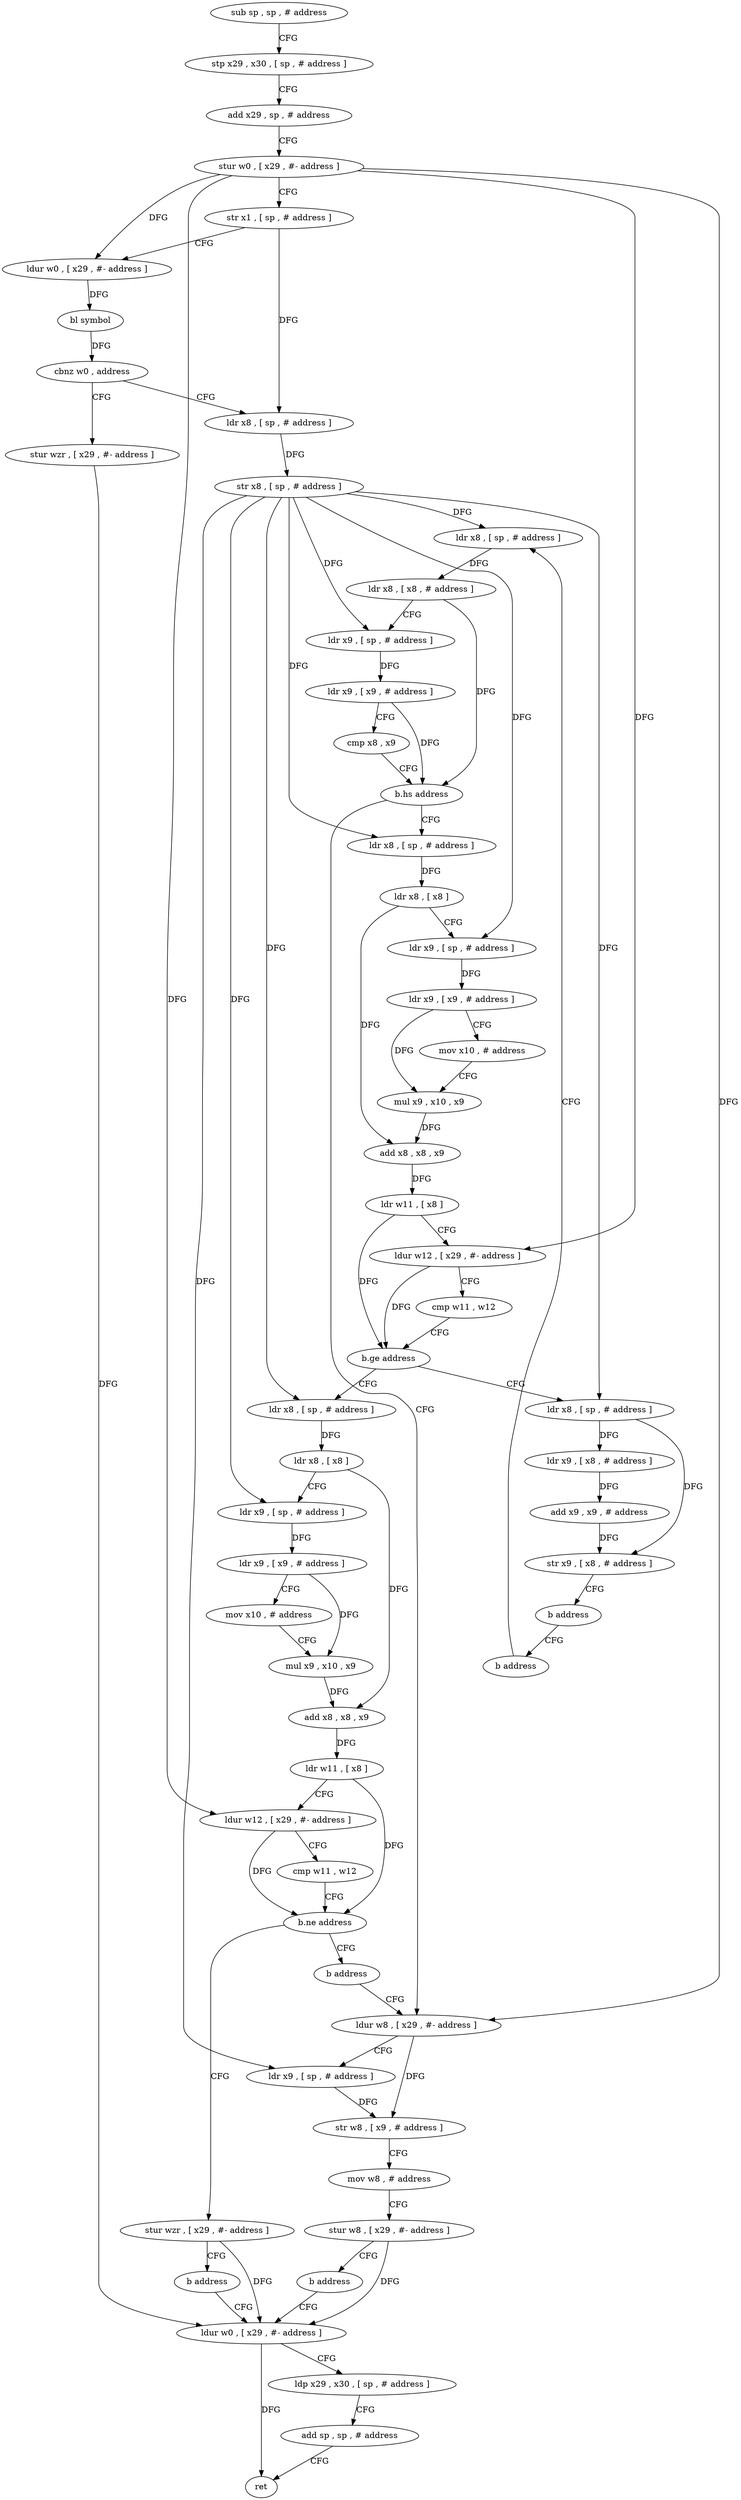 digraph "func" {
"4300424" [label = "sub sp , sp , # address" ]
"4300428" [label = "stp x29 , x30 , [ sp , # address ]" ]
"4300432" [label = "add x29 , sp , # address" ]
"4300436" [label = "stur w0 , [ x29 , #- address ]" ]
"4300440" [label = "str x1 , [ sp , # address ]" ]
"4300444" [label = "ldur w0 , [ x29 , #- address ]" ]
"4300448" [label = "bl symbol" ]
"4300452" [label = "cbnz w0 , address" ]
"4300636" [label = "stur wzr , [ x29 , #- address ]" ]
"4300456" [label = "ldr x8 , [ sp , # address ]" ]
"4300640" [label = "ldur w0 , [ x29 , #- address ]" ]
"4300460" [label = "str x8 , [ sp , # address ]" ]
"4300464" [label = "ldr x8 , [ sp , # address ]" ]
"4300612" [label = "ldur w8 , [ x29 , #- address ]" ]
"4300616" [label = "ldr x9 , [ sp , # address ]" ]
"4300620" [label = "str w8 , [ x9 , # address ]" ]
"4300624" [label = "mov w8 , # address" ]
"4300628" [label = "stur w8 , [ x29 , #- address ]" ]
"4300632" [label = "b address" ]
"4300488" [label = "ldr x8 , [ sp , # address ]" ]
"4300492" [label = "ldr x8 , [ x8 ]" ]
"4300496" [label = "ldr x9 , [ sp , # address ]" ]
"4300500" [label = "ldr x9 , [ x9 , # address ]" ]
"4300504" [label = "mov x10 , # address" ]
"4300508" [label = "mul x9 , x10 , x9" ]
"4300512" [label = "add x8 , x8 , x9" ]
"4300516" [label = "ldr w11 , [ x8 ]" ]
"4300520" [label = "ldur w12 , [ x29 , #- address ]" ]
"4300524" [label = "cmp w11 , w12" ]
"4300528" [label = "b.ge address" ]
"4300552" [label = "ldr x8 , [ sp , # address ]" ]
"4300532" [label = "ldr x8 , [ sp , # address ]" ]
"4300644" [label = "ldp x29 , x30 , [ sp , # address ]" ]
"4300648" [label = "add sp , sp , # address" ]
"4300652" [label = "ret" ]
"4300556" [label = "ldr x8 , [ x8 ]" ]
"4300560" [label = "ldr x9 , [ sp , # address ]" ]
"4300564" [label = "ldr x9 , [ x9 , # address ]" ]
"4300568" [label = "mov x10 , # address" ]
"4300572" [label = "mul x9 , x10 , x9" ]
"4300576" [label = "add x8 , x8 , x9" ]
"4300580" [label = "ldr w11 , [ x8 ]" ]
"4300584" [label = "ldur w12 , [ x29 , #- address ]" ]
"4300588" [label = "cmp w11 , w12" ]
"4300592" [label = "b.ne address" ]
"4300604" [label = "b address" ]
"4300596" [label = "stur wzr , [ x29 , #- address ]" ]
"4300536" [label = "ldr x9 , [ x8 , # address ]" ]
"4300540" [label = "add x9 , x9 , # address" ]
"4300544" [label = "str x9 , [ x8 , # address ]" ]
"4300548" [label = "b address" ]
"4300608" [label = "b address" ]
"4300600" [label = "b address" ]
"4300468" [label = "ldr x8 , [ x8 , # address ]" ]
"4300472" [label = "ldr x9 , [ sp , # address ]" ]
"4300476" [label = "ldr x9 , [ x9 , # address ]" ]
"4300480" [label = "cmp x8 , x9" ]
"4300484" [label = "b.hs address" ]
"4300424" -> "4300428" [ label = "CFG" ]
"4300428" -> "4300432" [ label = "CFG" ]
"4300432" -> "4300436" [ label = "CFG" ]
"4300436" -> "4300440" [ label = "CFG" ]
"4300436" -> "4300444" [ label = "DFG" ]
"4300436" -> "4300612" [ label = "DFG" ]
"4300436" -> "4300520" [ label = "DFG" ]
"4300436" -> "4300584" [ label = "DFG" ]
"4300440" -> "4300444" [ label = "CFG" ]
"4300440" -> "4300456" [ label = "DFG" ]
"4300444" -> "4300448" [ label = "DFG" ]
"4300448" -> "4300452" [ label = "DFG" ]
"4300452" -> "4300636" [ label = "CFG" ]
"4300452" -> "4300456" [ label = "CFG" ]
"4300636" -> "4300640" [ label = "DFG" ]
"4300456" -> "4300460" [ label = "DFG" ]
"4300640" -> "4300644" [ label = "CFG" ]
"4300640" -> "4300652" [ label = "DFG" ]
"4300460" -> "4300464" [ label = "DFG" ]
"4300460" -> "4300472" [ label = "DFG" ]
"4300460" -> "4300616" [ label = "DFG" ]
"4300460" -> "4300488" [ label = "DFG" ]
"4300460" -> "4300496" [ label = "DFG" ]
"4300460" -> "4300552" [ label = "DFG" ]
"4300460" -> "4300560" [ label = "DFG" ]
"4300460" -> "4300532" [ label = "DFG" ]
"4300464" -> "4300468" [ label = "DFG" ]
"4300612" -> "4300616" [ label = "CFG" ]
"4300612" -> "4300620" [ label = "DFG" ]
"4300616" -> "4300620" [ label = "DFG" ]
"4300620" -> "4300624" [ label = "CFG" ]
"4300624" -> "4300628" [ label = "CFG" ]
"4300628" -> "4300632" [ label = "CFG" ]
"4300628" -> "4300640" [ label = "DFG" ]
"4300632" -> "4300640" [ label = "CFG" ]
"4300488" -> "4300492" [ label = "DFG" ]
"4300492" -> "4300496" [ label = "CFG" ]
"4300492" -> "4300512" [ label = "DFG" ]
"4300496" -> "4300500" [ label = "DFG" ]
"4300500" -> "4300504" [ label = "CFG" ]
"4300500" -> "4300508" [ label = "DFG" ]
"4300504" -> "4300508" [ label = "CFG" ]
"4300508" -> "4300512" [ label = "DFG" ]
"4300512" -> "4300516" [ label = "DFG" ]
"4300516" -> "4300520" [ label = "CFG" ]
"4300516" -> "4300528" [ label = "DFG" ]
"4300520" -> "4300524" [ label = "CFG" ]
"4300520" -> "4300528" [ label = "DFG" ]
"4300524" -> "4300528" [ label = "CFG" ]
"4300528" -> "4300552" [ label = "CFG" ]
"4300528" -> "4300532" [ label = "CFG" ]
"4300552" -> "4300556" [ label = "DFG" ]
"4300532" -> "4300536" [ label = "DFG" ]
"4300532" -> "4300544" [ label = "DFG" ]
"4300644" -> "4300648" [ label = "CFG" ]
"4300648" -> "4300652" [ label = "CFG" ]
"4300556" -> "4300560" [ label = "CFG" ]
"4300556" -> "4300576" [ label = "DFG" ]
"4300560" -> "4300564" [ label = "DFG" ]
"4300564" -> "4300568" [ label = "CFG" ]
"4300564" -> "4300572" [ label = "DFG" ]
"4300568" -> "4300572" [ label = "CFG" ]
"4300572" -> "4300576" [ label = "DFG" ]
"4300576" -> "4300580" [ label = "DFG" ]
"4300580" -> "4300584" [ label = "CFG" ]
"4300580" -> "4300592" [ label = "DFG" ]
"4300584" -> "4300588" [ label = "CFG" ]
"4300584" -> "4300592" [ label = "DFG" ]
"4300588" -> "4300592" [ label = "CFG" ]
"4300592" -> "4300604" [ label = "CFG" ]
"4300592" -> "4300596" [ label = "CFG" ]
"4300604" -> "4300612" [ label = "CFG" ]
"4300596" -> "4300600" [ label = "CFG" ]
"4300596" -> "4300640" [ label = "DFG" ]
"4300536" -> "4300540" [ label = "DFG" ]
"4300540" -> "4300544" [ label = "DFG" ]
"4300544" -> "4300548" [ label = "CFG" ]
"4300548" -> "4300608" [ label = "CFG" ]
"4300608" -> "4300464" [ label = "CFG" ]
"4300600" -> "4300640" [ label = "CFG" ]
"4300468" -> "4300472" [ label = "CFG" ]
"4300468" -> "4300484" [ label = "DFG" ]
"4300472" -> "4300476" [ label = "DFG" ]
"4300476" -> "4300480" [ label = "CFG" ]
"4300476" -> "4300484" [ label = "DFG" ]
"4300480" -> "4300484" [ label = "CFG" ]
"4300484" -> "4300612" [ label = "CFG" ]
"4300484" -> "4300488" [ label = "CFG" ]
}
